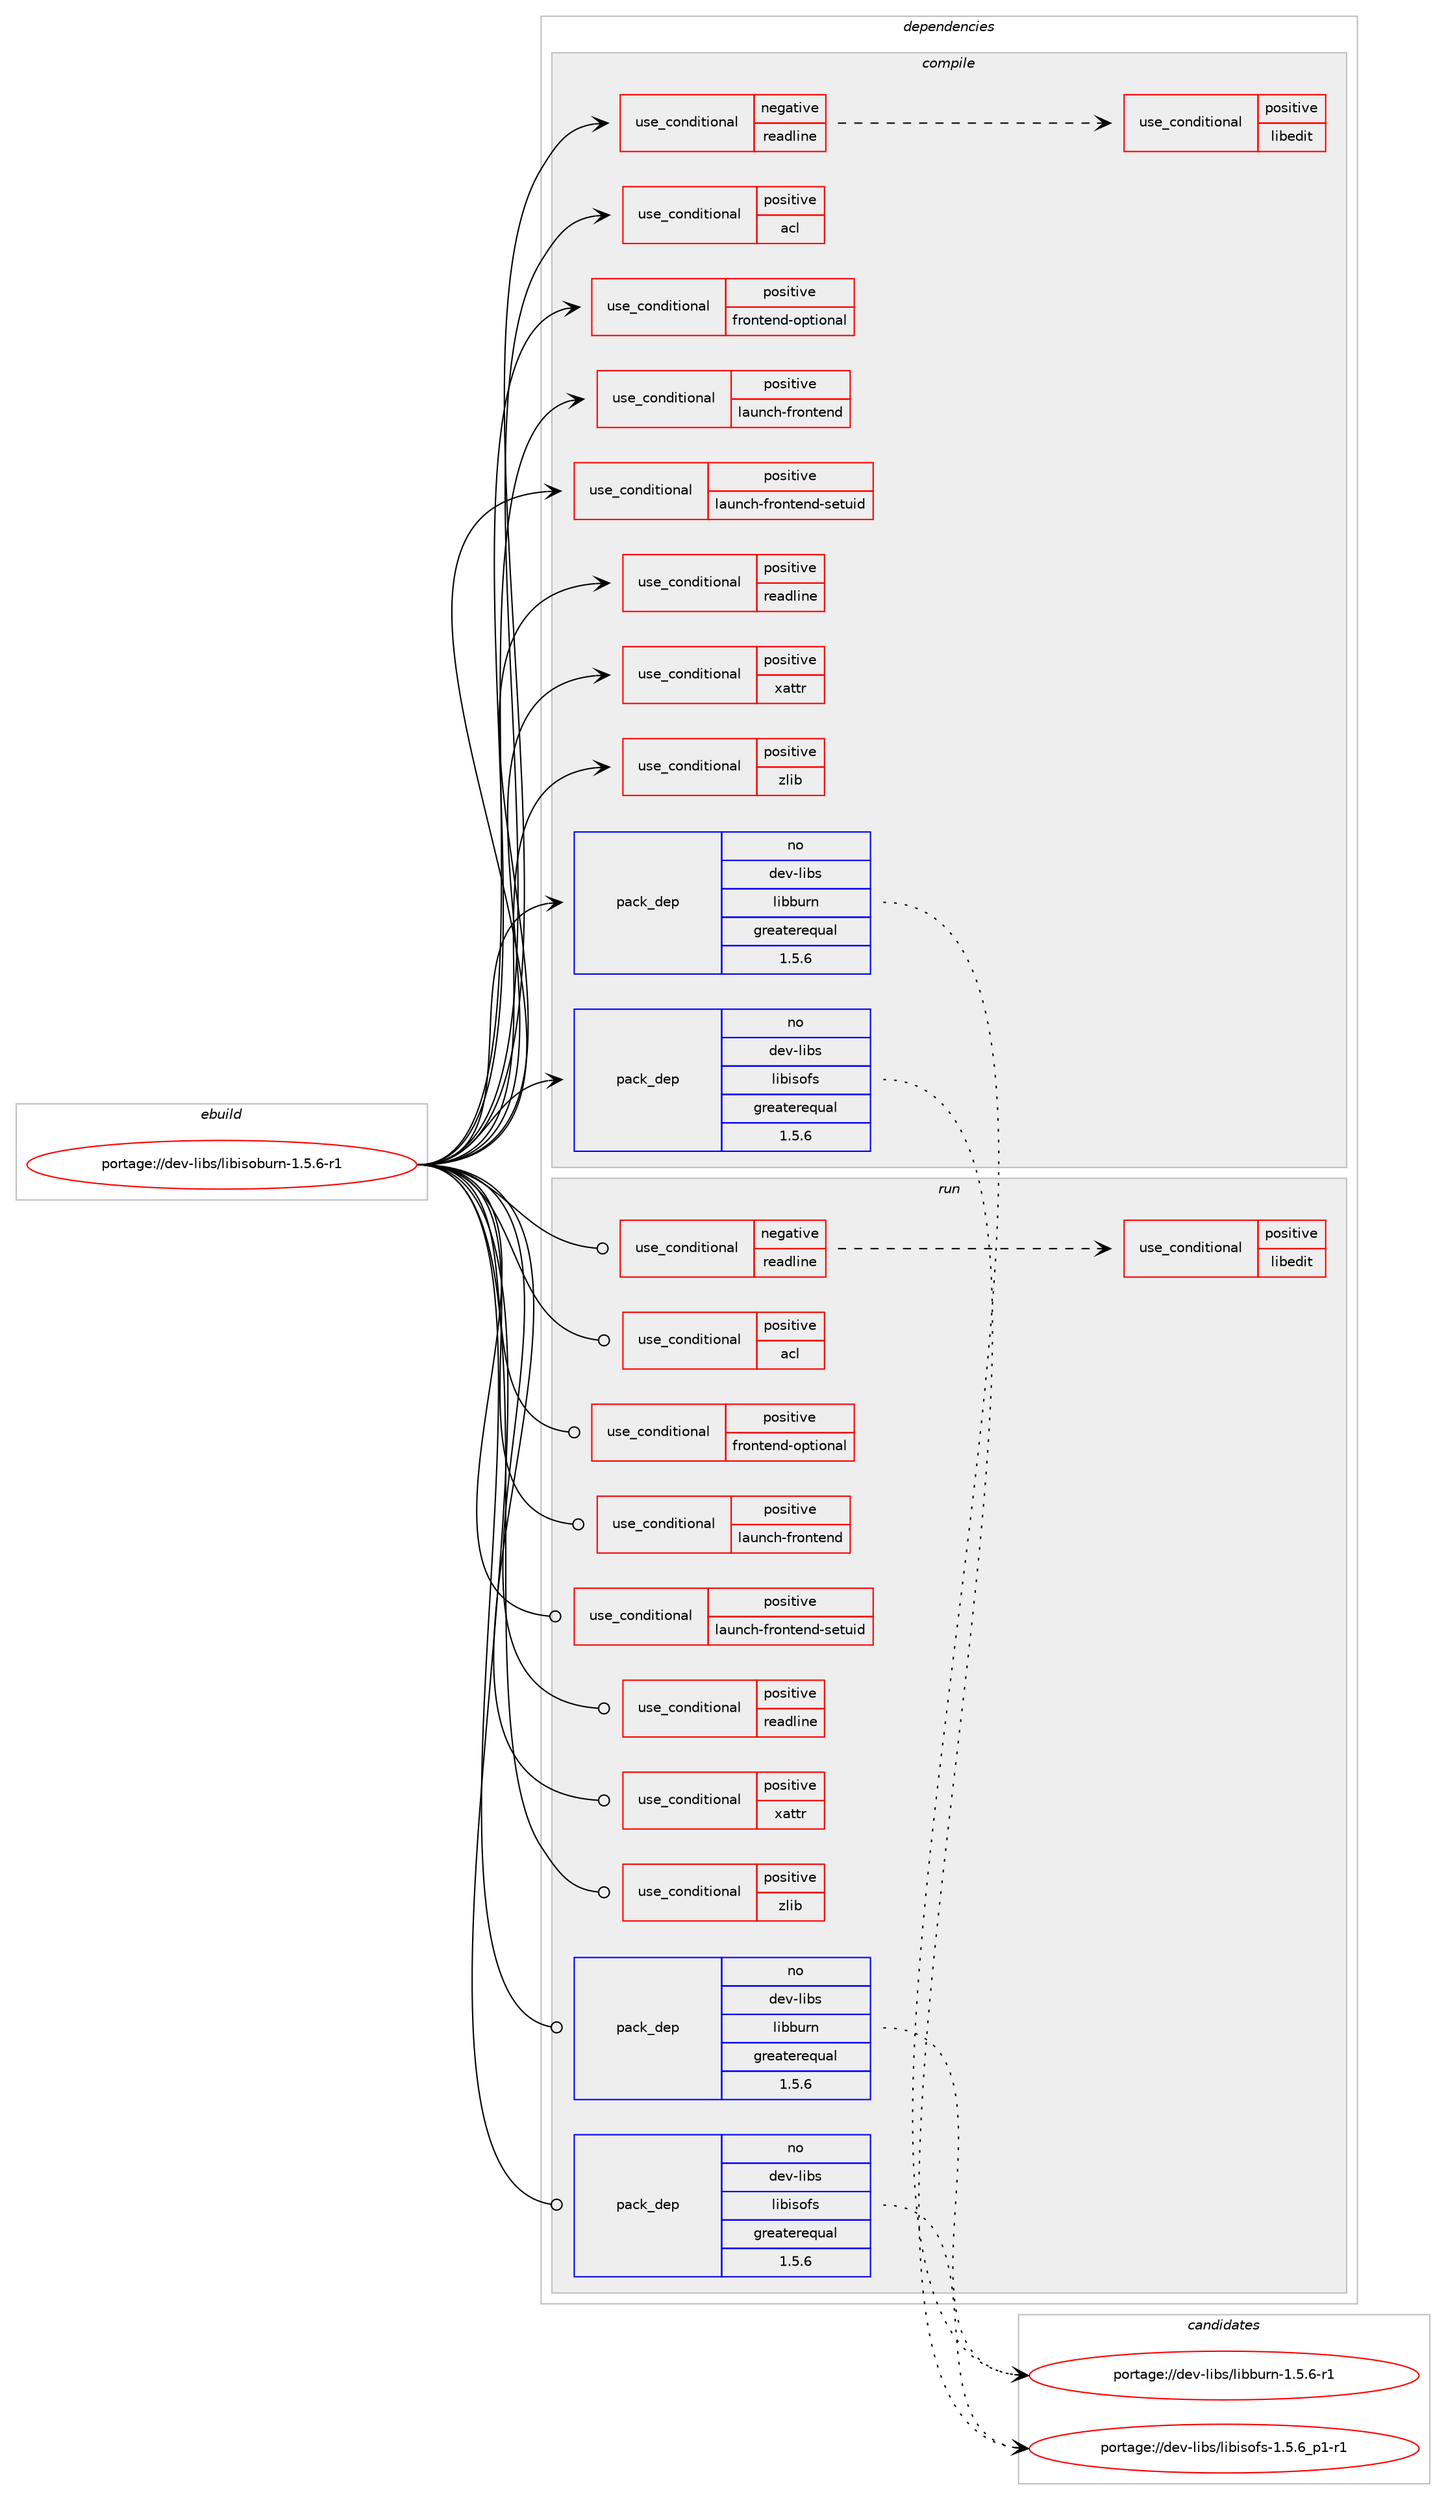 digraph prolog {

# *************
# Graph options
# *************

newrank=true;
concentrate=true;
compound=true;
graph [rankdir=LR,fontname=Helvetica,fontsize=10,ranksep=1.5];#, ranksep=2.5, nodesep=0.2];
edge  [arrowhead=vee];
node  [fontname=Helvetica,fontsize=10];

# **********
# The ebuild
# **********

subgraph cluster_leftcol {
color=gray;
rank=same;
label=<<i>ebuild</i>>;
id [label="portage://dev-libs/libisoburn-1.5.6-r1", color=red, width=4, href="../dev-libs/libisoburn-1.5.6-r1.svg"];
}

# ****************
# The dependencies
# ****************

subgraph cluster_midcol {
color=gray;
label=<<i>dependencies</i>>;
subgraph cluster_compile {
fillcolor="#eeeeee";
style=filled;
label=<<i>compile</i>>;
subgraph cond26108 {
dependency55913 [label=<<TABLE BORDER="0" CELLBORDER="1" CELLSPACING="0" CELLPADDING="4"><TR><TD ROWSPAN="3" CELLPADDING="10">use_conditional</TD></TR><TR><TD>negative</TD></TR><TR><TD>readline</TD></TR></TABLE>>, shape=none, color=red];
subgraph cond26109 {
dependency55914 [label=<<TABLE BORDER="0" CELLBORDER="1" CELLSPACING="0" CELLPADDING="4"><TR><TD ROWSPAN="3" CELLPADDING="10">use_conditional</TD></TR><TR><TD>positive</TD></TR><TR><TD>libedit</TD></TR></TABLE>>, shape=none, color=red];
# *** BEGIN UNKNOWN DEPENDENCY TYPE (TODO) ***
# dependency55914 -> package_dependency(portage://dev-libs/libisoburn-1.5.6-r1,install,no,dev-libs,libedit,none,[,,],[],[])
# *** END UNKNOWN DEPENDENCY TYPE (TODO) ***

}
dependency55913:e -> dependency55914:w [weight=20,style="dashed",arrowhead="vee"];
}
id:e -> dependency55913:w [weight=20,style="solid",arrowhead="vee"];
subgraph cond26110 {
dependency55915 [label=<<TABLE BORDER="0" CELLBORDER="1" CELLSPACING="0" CELLPADDING="4"><TR><TD ROWSPAN="3" CELLPADDING="10">use_conditional</TD></TR><TR><TD>positive</TD></TR><TR><TD>acl</TD></TR></TABLE>>, shape=none, color=red];
# *** BEGIN UNKNOWN DEPENDENCY TYPE (TODO) ***
# dependency55915 -> package_dependency(portage://dev-libs/libisoburn-1.5.6-r1,install,no,virtual,acl,none,[,,],[],[])
# *** END UNKNOWN DEPENDENCY TYPE (TODO) ***

}
id:e -> dependency55915:w [weight=20,style="solid",arrowhead="vee"];
subgraph cond26111 {
dependency55916 [label=<<TABLE BORDER="0" CELLBORDER="1" CELLSPACING="0" CELLPADDING="4"><TR><TD ROWSPAN="3" CELLPADDING="10">use_conditional</TD></TR><TR><TD>positive</TD></TR><TR><TD>frontend-optional</TD></TR></TABLE>>, shape=none, color=red];
# *** BEGIN UNKNOWN DEPENDENCY TYPE (TODO) ***
# dependency55916 -> package_dependency(portage://dev-libs/libisoburn-1.5.6-r1,install,no,dev-tcltk,bwidget,none,[,,],[],[])
# *** END UNKNOWN DEPENDENCY TYPE (TODO) ***

}
id:e -> dependency55916:w [weight=20,style="solid",arrowhead="vee"];
subgraph cond26112 {
dependency55917 [label=<<TABLE BORDER="0" CELLBORDER="1" CELLSPACING="0" CELLPADDING="4"><TR><TD ROWSPAN="3" CELLPADDING="10">use_conditional</TD></TR><TR><TD>positive</TD></TR><TR><TD>launch-frontend</TD></TR></TABLE>>, shape=none, color=red];
# *** BEGIN UNKNOWN DEPENDENCY TYPE (TODO) ***
# dependency55917 -> package_dependency(portage://dev-libs/libisoburn-1.5.6-r1,install,no,dev-lang,tcl,none,[,,],[slot(0)],[])
# *** END UNKNOWN DEPENDENCY TYPE (TODO) ***

# *** BEGIN UNKNOWN DEPENDENCY TYPE (TODO) ***
# dependency55917 -> package_dependency(portage://dev-libs/libisoburn-1.5.6-r1,install,no,dev-lang,tk,none,[,,],[slot(0)],[])
# *** END UNKNOWN DEPENDENCY TYPE (TODO) ***

}
id:e -> dependency55917:w [weight=20,style="solid",arrowhead="vee"];
subgraph cond26113 {
dependency55918 [label=<<TABLE BORDER="0" CELLBORDER="1" CELLSPACING="0" CELLPADDING="4"><TR><TD ROWSPAN="3" CELLPADDING="10">use_conditional</TD></TR><TR><TD>positive</TD></TR><TR><TD>launch-frontend-setuid</TD></TR></TABLE>>, shape=none, color=red];
# *** BEGIN UNKNOWN DEPENDENCY TYPE (TODO) ***
# dependency55918 -> package_dependency(portage://dev-libs/libisoburn-1.5.6-r1,install,no,dev-lang,tcl,none,[,,],[slot(0)],[])
# *** END UNKNOWN DEPENDENCY TYPE (TODO) ***

# *** BEGIN UNKNOWN DEPENDENCY TYPE (TODO) ***
# dependency55918 -> package_dependency(portage://dev-libs/libisoburn-1.5.6-r1,install,no,dev-lang,tk,none,[,,],[slot(0)],[])
# *** END UNKNOWN DEPENDENCY TYPE (TODO) ***

}
id:e -> dependency55918:w [weight=20,style="solid",arrowhead="vee"];
subgraph cond26114 {
dependency55919 [label=<<TABLE BORDER="0" CELLBORDER="1" CELLSPACING="0" CELLPADDING="4"><TR><TD ROWSPAN="3" CELLPADDING="10">use_conditional</TD></TR><TR><TD>positive</TD></TR><TR><TD>readline</TD></TR></TABLE>>, shape=none, color=red];
# *** BEGIN UNKNOWN DEPENDENCY TYPE (TODO) ***
# dependency55919 -> package_dependency(portage://dev-libs/libisoburn-1.5.6-r1,install,no,sys-libs,readline,none,[,,],[slot(0),equal],[])
# *** END UNKNOWN DEPENDENCY TYPE (TODO) ***

}
id:e -> dependency55919:w [weight=20,style="solid",arrowhead="vee"];
subgraph cond26115 {
dependency55920 [label=<<TABLE BORDER="0" CELLBORDER="1" CELLSPACING="0" CELLPADDING="4"><TR><TD ROWSPAN="3" CELLPADDING="10">use_conditional</TD></TR><TR><TD>positive</TD></TR><TR><TD>xattr</TD></TR></TABLE>>, shape=none, color=red];
# *** BEGIN UNKNOWN DEPENDENCY TYPE (TODO) ***
# dependency55920 -> package_dependency(portage://dev-libs/libisoburn-1.5.6-r1,install,no,sys-apps,attr,none,[,,],[],[])
# *** END UNKNOWN DEPENDENCY TYPE (TODO) ***

}
id:e -> dependency55920:w [weight=20,style="solid",arrowhead="vee"];
subgraph cond26116 {
dependency55921 [label=<<TABLE BORDER="0" CELLBORDER="1" CELLSPACING="0" CELLPADDING="4"><TR><TD ROWSPAN="3" CELLPADDING="10">use_conditional</TD></TR><TR><TD>positive</TD></TR><TR><TD>zlib</TD></TR></TABLE>>, shape=none, color=red];
# *** BEGIN UNKNOWN DEPENDENCY TYPE (TODO) ***
# dependency55921 -> package_dependency(portage://dev-libs/libisoburn-1.5.6-r1,install,no,sys-libs,zlib,none,[,,],[],[])
# *** END UNKNOWN DEPENDENCY TYPE (TODO) ***

}
id:e -> dependency55921:w [weight=20,style="solid",arrowhead="vee"];
subgraph pack28646 {
dependency55922 [label=<<TABLE BORDER="0" CELLBORDER="1" CELLSPACING="0" CELLPADDING="4" WIDTH="220"><TR><TD ROWSPAN="6" CELLPADDING="30">pack_dep</TD></TR><TR><TD WIDTH="110">no</TD></TR><TR><TD>dev-libs</TD></TR><TR><TD>libburn</TD></TR><TR><TD>greaterequal</TD></TR><TR><TD>1.5.6</TD></TR></TABLE>>, shape=none, color=blue];
}
id:e -> dependency55922:w [weight=20,style="solid",arrowhead="vee"];
subgraph pack28647 {
dependency55923 [label=<<TABLE BORDER="0" CELLBORDER="1" CELLSPACING="0" CELLPADDING="4" WIDTH="220"><TR><TD ROWSPAN="6" CELLPADDING="30">pack_dep</TD></TR><TR><TD WIDTH="110">no</TD></TR><TR><TD>dev-libs</TD></TR><TR><TD>libisofs</TD></TR><TR><TD>greaterequal</TD></TR><TR><TD>1.5.6</TD></TR></TABLE>>, shape=none, color=blue];
}
id:e -> dependency55923:w [weight=20,style="solid",arrowhead="vee"];
}
subgraph cluster_compileandrun {
fillcolor="#eeeeee";
style=filled;
label=<<i>compile and run</i>>;
}
subgraph cluster_run {
fillcolor="#eeeeee";
style=filled;
label=<<i>run</i>>;
subgraph cond26117 {
dependency55924 [label=<<TABLE BORDER="0" CELLBORDER="1" CELLSPACING="0" CELLPADDING="4"><TR><TD ROWSPAN="3" CELLPADDING="10">use_conditional</TD></TR><TR><TD>negative</TD></TR><TR><TD>readline</TD></TR></TABLE>>, shape=none, color=red];
subgraph cond26118 {
dependency55925 [label=<<TABLE BORDER="0" CELLBORDER="1" CELLSPACING="0" CELLPADDING="4"><TR><TD ROWSPAN="3" CELLPADDING="10">use_conditional</TD></TR><TR><TD>positive</TD></TR><TR><TD>libedit</TD></TR></TABLE>>, shape=none, color=red];
# *** BEGIN UNKNOWN DEPENDENCY TYPE (TODO) ***
# dependency55925 -> package_dependency(portage://dev-libs/libisoburn-1.5.6-r1,run,no,dev-libs,libedit,none,[,,],[],[])
# *** END UNKNOWN DEPENDENCY TYPE (TODO) ***

}
dependency55924:e -> dependency55925:w [weight=20,style="dashed",arrowhead="vee"];
}
id:e -> dependency55924:w [weight=20,style="solid",arrowhead="odot"];
subgraph cond26119 {
dependency55926 [label=<<TABLE BORDER="0" CELLBORDER="1" CELLSPACING="0" CELLPADDING="4"><TR><TD ROWSPAN="3" CELLPADDING="10">use_conditional</TD></TR><TR><TD>positive</TD></TR><TR><TD>acl</TD></TR></TABLE>>, shape=none, color=red];
# *** BEGIN UNKNOWN DEPENDENCY TYPE (TODO) ***
# dependency55926 -> package_dependency(portage://dev-libs/libisoburn-1.5.6-r1,run,no,virtual,acl,none,[,,],[],[])
# *** END UNKNOWN DEPENDENCY TYPE (TODO) ***

}
id:e -> dependency55926:w [weight=20,style="solid",arrowhead="odot"];
subgraph cond26120 {
dependency55927 [label=<<TABLE BORDER="0" CELLBORDER="1" CELLSPACING="0" CELLPADDING="4"><TR><TD ROWSPAN="3" CELLPADDING="10">use_conditional</TD></TR><TR><TD>positive</TD></TR><TR><TD>frontend-optional</TD></TR></TABLE>>, shape=none, color=red];
# *** BEGIN UNKNOWN DEPENDENCY TYPE (TODO) ***
# dependency55927 -> package_dependency(portage://dev-libs/libisoburn-1.5.6-r1,run,no,dev-tcltk,bwidget,none,[,,],[],[])
# *** END UNKNOWN DEPENDENCY TYPE (TODO) ***

}
id:e -> dependency55927:w [weight=20,style="solid",arrowhead="odot"];
subgraph cond26121 {
dependency55928 [label=<<TABLE BORDER="0" CELLBORDER="1" CELLSPACING="0" CELLPADDING="4"><TR><TD ROWSPAN="3" CELLPADDING="10">use_conditional</TD></TR><TR><TD>positive</TD></TR><TR><TD>launch-frontend</TD></TR></TABLE>>, shape=none, color=red];
# *** BEGIN UNKNOWN DEPENDENCY TYPE (TODO) ***
# dependency55928 -> package_dependency(portage://dev-libs/libisoburn-1.5.6-r1,run,no,dev-lang,tcl,none,[,,],[slot(0)],[])
# *** END UNKNOWN DEPENDENCY TYPE (TODO) ***

# *** BEGIN UNKNOWN DEPENDENCY TYPE (TODO) ***
# dependency55928 -> package_dependency(portage://dev-libs/libisoburn-1.5.6-r1,run,no,dev-lang,tk,none,[,,],[slot(0)],[])
# *** END UNKNOWN DEPENDENCY TYPE (TODO) ***

}
id:e -> dependency55928:w [weight=20,style="solid",arrowhead="odot"];
subgraph cond26122 {
dependency55929 [label=<<TABLE BORDER="0" CELLBORDER="1" CELLSPACING="0" CELLPADDING="4"><TR><TD ROWSPAN="3" CELLPADDING="10">use_conditional</TD></TR><TR><TD>positive</TD></TR><TR><TD>launch-frontend-setuid</TD></TR></TABLE>>, shape=none, color=red];
# *** BEGIN UNKNOWN DEPENDENCY TYPE (TODO) ***
# dependency55929 -> package_dependency(portage://dev-libs/libisoburn-1.5.6-r1,run,no,dev-lang,tcl,none,[,,],[slot(0)],[])
# *** END UNKNOWN DEPENDENCY TYPE (TODO) ***

# *** BEGIN UNKNOWN DEPENDENCY TYPE (TODO) ***
# dependency55929 -> package_dependency(portage://dev-libs/libisoburn-1.5.6-r1,run,no,dev-lang,tk,none,[,,],[slot(0)],[])
# *** END UNKNOWN DEPENDENCY TYPE (TODO) ***

}
id:e -> dependency55929:w [weight=20,style="solid",arrowhead="odot"];
subgraph cond26123 {
dependency55930 [label=<<TABLE BORDER="0" CELLBORDER="1" CELLSPACING="0" CELLPADDING="4"><TR><TD ROWSPAN="3" CELLPADDING="10">use_conditional</TD></TR><TR><TD>positive</TD></TR><TR><TD>readline</TD></TR></TABLE>>, shape=none, color=red];
# *** BEGIN UNKNOWN DEPENDENCY TYPE (TODO) ***
# dependency55930 -> package_dependency(portage://dev-libs/libisoburn-1.5.6-r1,run,no,sys-libs,readline,none,[,,],[slot(0),equal],[])
# *** END UNKNOWN DEPENDENCY TYPE (TODO) ***

}
id:e -> dependency55930:w [weight=20,style="solid",arrowhead="odot"];
subgraph cond26124 {
dependency55931 [label=<<TABLE BORDER="0" CELLBORDER="1" CELLSPACING="0" CELLPADDING="4"><TR><TD ROWSPAN="3" CELLPADDING="10">use_conditional</TD></TR><TR><TD>positive</TD></TR><TR><TD>xattr</TD></TR></TABLE>>, shape=none, color=red];
# *** BEGIN UNKNOWN DEPENDENCY TYPE (TODO) ***
# dependency55931 -> package_dependency(portage://dev-libs/libisoburn-1.5.6-r1,run,no,sys-apps,attr,none,[,,],[],[])
# *** END UNKNOWN DEPENDENCY TYPE (TODO) ***

}
id:e -> dependency55931:w [weight=20,style="solid",arrowhead="odot"];
subgraph cond26125 {
dependency55932 [label=<<TABLE BORDER="0" CELLBORDER="1" CELLSPACING="0" CELLPADDING="4"><TR><TD ROWSPAN="3" CELLPADDING="10">use_conditional</TD></TR><TR><TD>positive</TD></TR><TR><TD>zlib</TD></TR></TABLE>>, shape=none, color=red];
# *** BEGIN UNKNOWN DEPENDENCY TYPE (TODO) ***
# dependency55932 -> package_dependency(portage://dev-libs/libisoburn-1.5.6-r1,run,no,sys-libs,zlib,none,[,,],[],[])
# *** END UNKNOWN DEPENDENCY TYPE (TODO) ***

}
id:e -> dependency55932:w [weight=20,style="solid",arrowhead="odot"];
subgraph pack28648 {
dependency55933 [label=<<TABLE BORDER="0" CELLBORDER="1" CELLSPACING="0" CELLPADDING="4" WIDTH="220"><TR><TD ROWSPAN="6" CELLPADDING="30">pack_dep</TD></TR><TR><TD WIDTH="110">no</TD></TR><TR><TD>dev-libs</TD></TR><TR><TD>libburn</TD></TR><TR><TD>greaterequal</TD></TR><TR><TD>1.5.6</TD></TR></TABLE>>, shape=none, color=blue];
}
id:e -> dependency55933:w [weight=20,style="solid",arrowhead="odot"];
subgraph pack28649 {
dependency55934 [label=<<TABLE BORDER="0" CELLBORDER="1" CELLSPACING="0" CELLPADDING="4" WIDTH="220"><TR><TD ROWSPAN="6" CELLPADDING="30">pack_dep</TD></TR><TR><TD WIDTH="110">no</TD></TR><TR><TD>dev-libs</TD></TR><TR><TD>libisofs</TD></TR><TR><TD>greaterequal</TD></TR><TR><TD>1.5.6</TD></TR></TABLE>>, shape=none, color=blue];
}
id:e -> dependency55934:w [weight=20,style="solid",arrowhead="odot"];
}
}

# **************
# The candidates
# **************

subgraph cluster_choices {
rank=same;
color=gray;
label=<<i>candidates</i>>;

subgraph choice28646 {
color=black;
nodesep=1;
choice10010111845108105981154710810598981171141104549465346544511449 [label="portage://dev-libs/libburn-1.5.6-r1", color=red, width=4,href="../dev-libs/libburn-1.5.6-r1.svg"];
dependency55922:e -> choice10010111845108105981154710810598981171141104549465346544511449:w [style=dotted,weight="100"];
}
subgraph choice28647 {
color=black;
nodesep=1;
choice1001011184510810598115471081059810511511110211545494653465495112494511449 [label="portage://dev-libs/libisofs-1.5.6_p1-r1", color=red, width=4,href="../dev-libs/libisofs-1.5.6_p1-r1.svg"];
dependency55923:e -> choice1001011184510810598115471081059810511511110211545494653465495112494511449:w [style=dotted,weight="100"];
}
subgraph choice28648 {
color=black;
nodesep=1;
choice10010111845108105981154710810598981171141104549465346544511449 [label="portage://dev-libs/libburn-1.5.6-r1", color=red, width=4,href="../dev-libs/libburn-1.5.6-r1.svg"];
dependency55933:e -> choice10010111845108105981154710810598981171141104549465346544511449:w [style=dotted,weight="100"];
}
subgraph choice28649 {
color=black;
nodesep=1;
choice1001011184510810598115471081059810511511110211545494653465495112494511449 [label="portage://dev-libs/libisofs-1.5.6_p1-r1", color=red, width=4,href="../dev-libs/libisofs-1.5.6_p1-r1.svg"];
dependency55934:e -> choice1001011184510810598115471081059810511511110211545494653465495112494511449:w [style=dotted,weight="100"];
}
}

}
